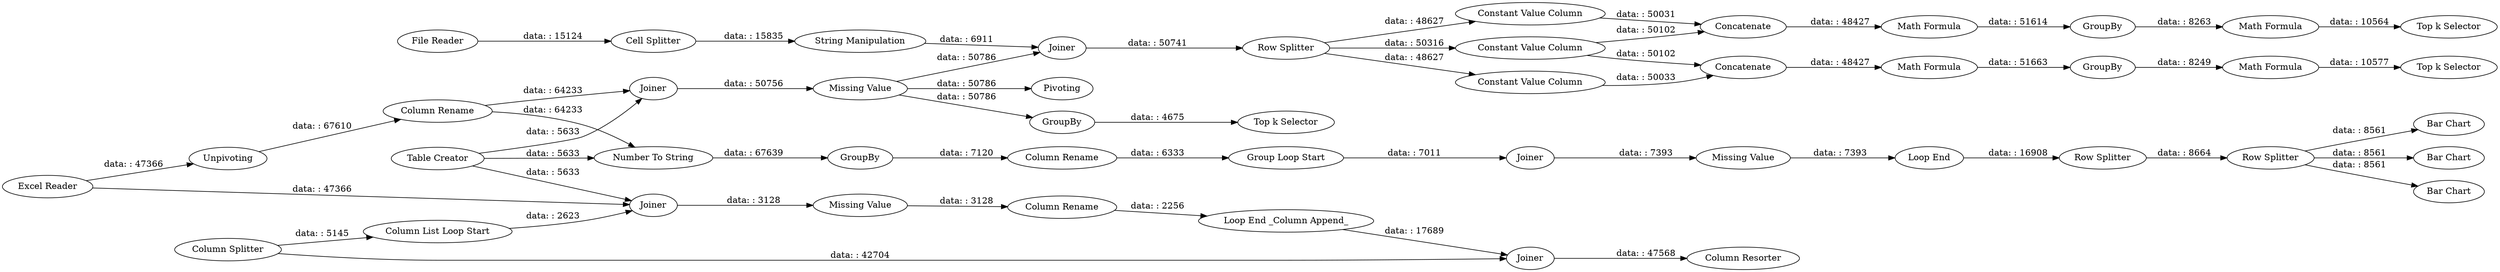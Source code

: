 digraph {
	"-1083078189308439831_38" [label=Joiner]
	"-628773138179344719_4" [label="Number To String"]
	"-1083078189308439831_52" [label="Math Formula"]
	"4451253602983262634_10" [label="Loop End _Column Append_"]
	"-1083078189308439831_42" [label="String Manipulation"]
	"-1083078189308439831_56" [label="Column Rename"]
	"4451253602983262634_13" [label="Column Resorter"]
	"-1083078189308439831_15" [label="Bar Chart"]
	"-1083078189308439831_47" [label="Constant Value Column"]
	"-1083078189308439831_1" [label="Excel Reader"]
	"-628773138179344719_11" [label=Joiner]
	"-1083078189308439831_30" [label=Pivoting]
	"-1083078189308439831_49" [label=GroupBy]
	"-1083078189308439831_57" [label="Math Formula"]
	"-628773138179344719_10" [label="Group Loop Start"]
	"-1083078189308439831_35" [label="Top k Selector"]
	"-1083078189308439831_17" [label="Bar Chart"]
	"4451253602983262634_12" [label=Joiner]
	"4451253602983262634_9" [label="Missing Value"]
	"-1083078189308439831_60" [label="Top k Selector"]
	"-1083078189308439831_34" [label=GroupBy]
	"-1083078189308439831_45" [label="Constant Value Column"]
	"-1083078189308439831_54" [label=Concatenate]
	"-1083078189308439831_33" [label="Missing Value"]
	"-1083078189308439831_18" [label="Bar Chart"]
	"-1083078189308439831_50" [label="Top k Selector"]
	"-628773138179344719_13" [label="Loop End"]
	"-628773138179344719_14" [label="Row Splitter"]
	"-1083078189308439831_41" [label=Joiner]
	"-1083078189308439831_59" [label="Math Formula"]
	"-628773138179344719_16" [label="Row Splitter"]
	"-1083078189308439831_43" [label="Row Splitter"]
	"-628773138179344719_17" [label="Column Rename"]
	"-1083078189308439831_44" [label="Constant Value Column"]
	"-628773138179344719_12" [label="Missing Value"]
	"-1083078189308439831_46" [label=Concatenate]
	"-628773138179344719_8" [label=GroupBy]
	"-1083078189308439831_48" [label="Math Formula"]
	"-1083078189308439831_58" [label=GroupBy]
	"4451253602983262634_2" [label="Column List Loop Start"]
	"4451253602983262634_8" [label=Joiner]
	"4451253602983262634_11" [label="Column Splitter"]
	"-1083078189308439831_55" [label=Unpivoting]
	"4451253602983262634_5" [label="Column Rename"]
	"-1083078189308439831_37" [label="Cell Splitter"]
	"-1083078189308439831_9" [label="Table Creator"]
	"-1083078189308439831_36" [label="File Reader"]
	"-1083078189308439831_38" -> "-1083078189308439831_33" [label="data: : 50756"]
	"-1083078189308439831_48" -> "-1083078189308439831_49" [label="data: : 51663"]
	"-628773138179344719_8" -> "-628773138179344719_17" [label="data: : 7120"]
	"-628773138179344719_13" -> "-628773138179344719_14" [label="data: : 16908"]
	"-1083078189308439831_44" -> "-1083078189308439831_46" [label="data: : 50102"]
	"-628773138179344719_16" -> "-1083078189308439831_17" [label="data: : 8561"]
	"-628773138179344719_11" -> "-628773138179344719_12" [label="data: : 7393"]
	"-1083078189308439831_47" -> "-1083078189308439831_46" [label="data: : 50033"]
	"-1083078189308439831_55" -> "-1083078189308439831_56" [label="data: : 67610"]
	"4451253602983262634_11" -> "4451253602983262634_12" [label="data: : 42704"]
	"-1083078189308439831_43" -> "-1083078189308439831_47" [label="data: : 48627"]
	"-628773138179344719_14" -> "-628773138179344719_16" [label="data: : 8664"]
	"-1083078189308439831_9" -> "4451253602983262634_8" [label="data: : 5633"]
	"4451253602983262634_9" -> "4451253602983262634_5" [label="data: : 3128"]
	"-1083078189308439831_56" -> "-628773138179344719_4" [label="data: : 64233"]
	"-1083078189308439831_41" -> "-1083078189308439831_43" [label="data: : 50741"]
	"-628773138179344719_4" -> "-628773138179344719_8" [label="data: : 67639"]
	"4451253602983262634_11" -> "4451253602983262634_2" [label="data: : 5145"]
	"-1083078189308439831_33" -> "-1083078189308439831_30" [label="data: : 50786"]
	"-1083078189308439831_1" -> "4451253602983262634_8" [label="data: : 47366"]
	"-1083078189308439831_9" -> "-1083078189308439831_38" [label="data: : 5633"]
	"-1083078189308439831_56" -> "-1083078189308439831_38" [label="data: : 64233"]
	"4451253602983262634_8" -> "4451253602983262634_9" [label="data: : 3128"]
	"-628773138179344719_16" -> "-1083078189308439831_15" [label="data: : 8561"]
	"-628773138179344719_16" -> "-1083078189308439831_18" [label="data: : 8561"]
	"-1083078189308439831_43" -> "-1083078189308439831_45" [label="data: : 48627"]
	"4451253602983262634_2" -> "4451253602983262634_8" [label="data: : 2623"]
	"-1083078189308439831_9" -> "-628773138179344719_4" [label="data: : 5633"]
	"-1083078189308439831_58" -> "-1083078189308439831_59" [label="data: : 8263"]
	"-1083078189308439831_33" -> "-1083078189308439831_34" [label="data: : 50786"]
	"-628773138179344719_17" -> "-628773138179344719_10" [label="data: : 6333"]
	"-1083078189308439831_42" -> "-1083078189308439831_41" [label="data: : 6911"]
	"-1083078189308439831_57" -> "-1083078189308439831_50" [label="data: : 10577"]
	"-1083078189308439831_33" -> "-1083078189308439831_41" [label="data: : 50786"]
	"-1083078189308439831_54" -> "-1083078189308439831_52" [label="data: : 48427"]
	"-628773138179344719_12" -> "-628773138179344719_13" [label="data: : 7393"]
	"4451253602983262634_10" -> "4451253602983262634_12" [label="data: : 17689"]
	"-1083078189308439831_59" -> "-1083078189308439831_60" [label="data: : 10564"]
	"-1083078189308439831_36" -> "-1083078189308439831_37" [label="data: : 15124"]
	"-1083078189308439831_46" -> "-1083078189308439831_48" [label="data: : 48427"]
	"-1083078189308439831_49" -> "-1083078189308439831_57" [label="data: : 8249"]
	"4451253602983262634_12" -> "4451253602983262634_13" [label="data: : 47568"]
	"-1083078189308439831_34" -> "-1083078189308439831_35" [label="data: : 4675"]
	"4451253602983262634_5" -> "4451253602983262634_10" [label="data: : 2256"]
	"-1083078189308439831_1" -> "-1083078189308439831_55" [label="data: : 47366"]
	"-1083078189308439831_45" -> "-1083078189308439831_54" [label="data: : 50031"]
	"-1083078189308439831_52" -> "-1083078189308439831_58" [label="data: : 51614"]
	"-1083078189308439831_43" -> "-1083078189308439831_44" [label="data: : 50316"]
	"-628773138179344719_10" -> "-628773138179344719_11" [label="data: : 7011"]
	"-1083078189308439831_37" -> "-1083078189308439831_42" [label="data: : 15835"]
	"-1083078189308439831_44" -> "-1083078189308439831_54" [label="data: : 50102"]
	rankdir=LR
}
